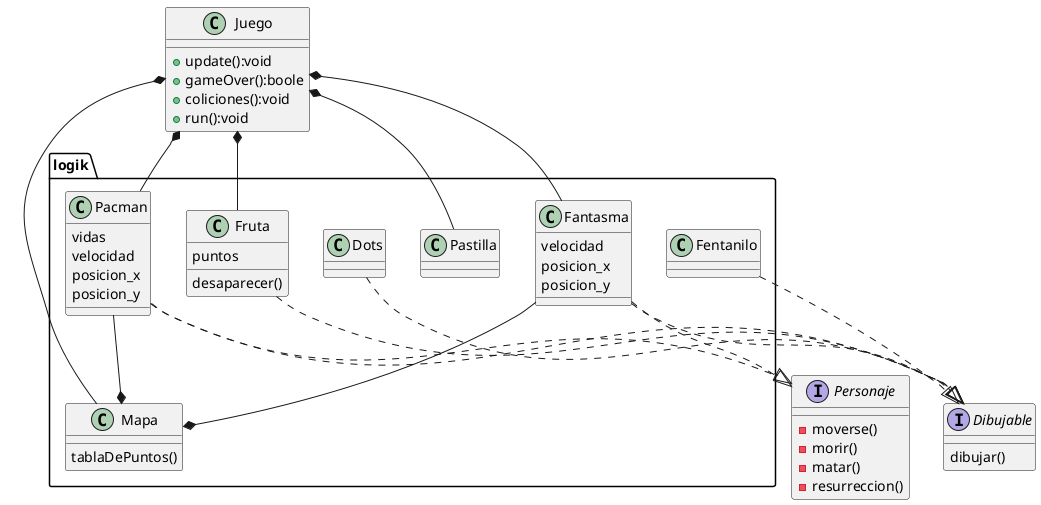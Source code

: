 @startuml


Class Juego {
    +update():void
    +gameOver():boole
    +coliciones():void
    +run():void
    
}


package logik{

Juego *-- Pacman
Juego *-- Fantasma
Juego *-- Fruta
Juego *-- Mapa
Juego *-- Pastilla 
Pacman --* Mapa
Fantasma --* Mapa

Class Fantasma {
    velocidad
    posicion_x
    posicion_y    
}
Class Pacman {
    vidas
    velocidad
    posicion_x
    posicion_y
}
Class Fruta {
    puntos
    desaparecer()
}
Class Mapa {
    tablaDePuntos()
}
Class Dots{
}
Class Fentanilo {

}
}
interface Dibujable {
    dibujar()
}
interface Personaje {
    -moverse()
    -morir()
    -matar()
    -resurreccion()
}

Pacman ..|> Dibujable
Fruta ..|> Dibujable
Fantasma ..|> Dibujable
Dots ..|> Dibujable
Fentanilo ..|> Dibujable

Pacman ..|> Personaje 
Fantasma ..|> Personaje

' Personaje 

' Personaje Fantasma



@enduml